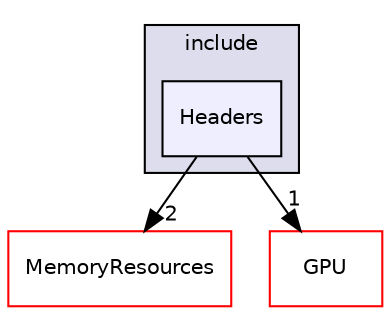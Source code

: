 digraph "/home/travis/build/AliceO2Group/AliceO2/DataFormats/Headers/include/Headers" {
  bgcolor=transparent;
  compound=true
  node [ fontsize="10", fontname="Helvetica"];
  edge [ labelfontsize="10", labelfontname="Helvetica"];
  subgraph clusterdir_56c826af46421be4a048465dad7c2fbe {
    graph [ bgcolor="#ddddee", pencolor="black", label="include" fontname="Helvetica", fontsize="10", URL="dir_56c826af46421be4a048465dad7c2fbe.html"]
  dir_ccfd57eab7143693f4ea425852bee2e2 [shape=box, label="Headers", style="filled", fillcolor="#eeeeff", pencolor="black", URL="dir_ccfd57eab7143693f4ea425852bee2e2.html"];
  }
  dir_0b530fc7dcf9a7fe279ee6facafec658 [shape=box label="MemoryResources" color="red" URL="dir_0b530fc7dcf9a7fe279ee6facafec658.html"];
  dir_f511f1e9c03c071966ae594f00bbc5e0 [shape=box label="GPU" color="red" URL="dir_f511f1e9c03c071966ae594f00bbc5e0.html"];
  dir_ccfd57eab7143693f4ea425852bee2e2->dir_0b530fc7dcf9a7fe279ee6facafec658 [headlabel="2", labeldistance=1.5 headhref="dir_000082_000253.html"];
  dir_ccfd57eab7143693f4ea425852bee2e2->dir_f511f1e9c03c071966ae594f00bbc5e0 [headlabel="1", labeldistance=1.5 headhref="dir_000082_000670.html"];
}
